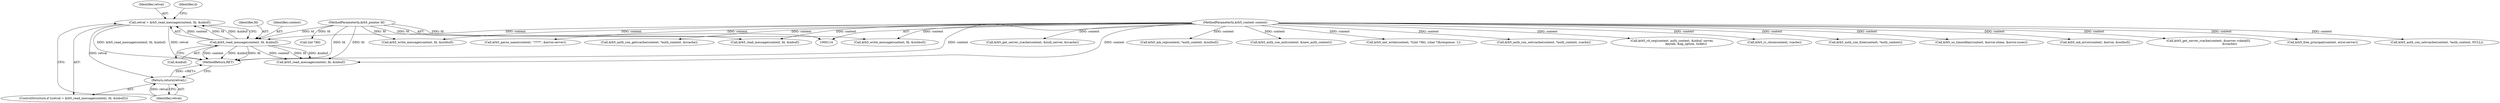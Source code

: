 digraph "0_krb5_102bb6ebf20f9174130c85c3b052ae104e5073ec_0@API" {
"1000166" [label="(Call,retval = krb5_read_message(context, fd, &inbuf))"];
"1000168" [label="(Call,krb5_read_message(context, fd, &inbuf))"];
"1000115" [label="(MethodParameterIn,krb5_context context)"];
"1000117" [label="(MethodParameterIn,krb5_pointer fd)"];
"1000173" [label="(Return,return(retval);)"];
"1000365" [label="(Call,krb5_get_server_rcache(context, &null_server, &rcache))"];
"1000542" [label="(Call,krb5_write_message(context, fd, &outbuf))"];
"1000571" [label="(Call,krb5_mk_rep(context, *auth_context, &outbuf))"];
"1000117" [label="(MethodParameterIn,krb5_pointer fd)"];
"1000620" [label="(MethodReturn,RET)"];
"1000170" [label="(Identifier,fd)"];
"1000303" [label="(Call,krb5_auth_con_init(context, &new_auth_context))"];
"1000288" [label="(Call,krb5_read_message(context, fd, &inbuf))"];
"1000167" [label="(Identifier,retval)"];
"1000115" [label="(MethodParameterIn,krb5_context context)"];
"1000266" [label="(Call,krb5_net_write(context, *((int *)fd), (char *)&response, 1))"];
"1000166" [label="(Call,retval = krb5_read_message(context, fd, &inbuf))"];
"1000174" [label="(Identifier,retval)"];
"1000173" [label="(Return,return(retval);)"];
"1000582" [label="(Call,krb5_write_message(context, fd, &outbuf))"];
"1000376" [label="(Call,krb5_auth_con_setrcache(context, *auth_context, rcache))"];
"1000168" [label="(Call,krb5_read_message(context, fd, &inbuf))"];
"1000176" [label="(Identifier,d)"];
"1000390" [label="(Call,krb5_rd_req(context, auth_context, &inbuf, server,\n                              keytab, &ap_option, ticket))"];
"1000610" [label="(Call,krb5_rc_close(context, rcache))"];
"1000269" [label="(Call,(int *)fd)"];
"1000165" [label="(ControlStructure,if ((retval = krb5_read_message(context, fd, &inbuf))))"];
"1000598" [label="(Call,krb5_auth_con_free(context, *auth_context))"];
"1000415" [label="(Call,krb5_us_timeofday(context, &error.stime, &error.susec))"];
"1000501" [label="(Call,krb5_mk_error(context, &error, &outbuf))"];
"1000341" [label="(Call,krb5_get_server_rcache(context, &server->data[0],\n                                             &rcache))"];
"1000523" [label="(Call,krb5_free_principal(context, error.server))"];
"1000171" [label="(Call,&inbuf)"];
"1000169" [label="(Identifier,context)"];
"1000613" [label="(Call,krb5_auth_con_setrcache(context, *auth_context, NULL))"];
"1000436" [label="(Call,krb5_parse_name(context, \"????\", &error.server))"];
"1000314" [label="(Call,krb5_auth_con_getrcache(context, *auth_context, &rcache))"];
"1000215" [label="(Call,krb5_read_message(context, fd, &inbuf))"];
"1000166" -> "1000165"  [label="AST: "];
"1000166" -> "1000168"  [label="CFG: "];
"1000167" -> "1000166"  [label="AST: "];
"1000168" -> "1000166"  [label="AST: "];
"1000174" -> "1000166"  [label="CFG: "];
"1000176" -> "1000166"  [label="CFG: "];
"1000166" -> "1000620"  [label="DDG: krb5_read_message(context, fd, &inbuf)"];
"1000166" -> "1000620"  [label="DDG: retval"];
"1000168" -> "1000166"  [label="DDG: context"];
"1000168" -> "1000166"  [label="DDG: fd"];
"1000168" -> "1000166"  [label="DDG: &inbuf"];
"1000166" -> "1000173"  [label="DDG: retval"];
"1000168" -> "1000171"  [label="CFG: "];
"1000169" -> "1000168"  [label="AST: "];
"1000170" -> "1000168"  [label="AST: "];
"1000171" -> "1000168"  [label="AST: "];
"1000168" -> "1000620"  [label="DDG: context"];
"1000168" -> "1000620"  [label="DDG: &inbuf"];
"1000168" -> "1000620"  [label="DDG: fd"];
"1000115" -> "1000168"  [label="DDG: context"];
"1000117" -> "1000168"  [label="DDG: fd"];
"1000168" -> "1000215"  [label="DDG: context"];
"1000168" -> "1000215"  [label="DDG: fd"];
"1000168" -> "1000215"  [label="DDG: &inbuf"];
"1000115" -> "1000114"  [label="AST: "];
"1000115" -> "1000620"  [label="DDG: context"];
"1000115" -> "1000215"  [label="DDG: context"];
"1000115" -> "1000266"  [label="DDG: context"];
"1000115" -> "1000288"  [label="DDG: context"];
"1000115" -> "1000303"  [label="DDG: context"];
"1000115" -> "1000314"  [label="DDG: context"];
"1000115" -> "1000341"  [label="DDG: context"];
"1000115" -> "1000365"  [label="DDG: context"];
"1000115" -> "1000376"  [label="DDG: context"];
"1000115" -> "1000390"  [label="DDG: context"];
"1000115" -> "1000415"  [label="DDG: context"];
"1000115" -> "1000436"  [label="DDG: context"];
"1000115" -> "1000501"  [label="DDG: context"];
"1000115" -> "1000523"  [label="DDG: context"];
"1000115" -> "1000542"  [label="DDG: context"];
"1000115" -> "1000571"  [label="DDG: context"];
"1000115" -> "1000582"  [label="DDG: context"];
"1000115" -> "1000598"  [label="DDG: context"];
"1000115" -> "1000610"  [label="DDG: context"];
"1000115" -> "1000613"  [label="DDG: context"];
"1000117" -> "1000114"  [label="AST: "];
"1000117" -> "1000620"  [label="DDG: fd"];
"1000117" -> "1000215"  [label="DDG: fd"];
"1000117" -> "1000269"  [label="DDG: fd"];
"1000117" -> "1000288"  [label="DDG: fd"];
"1000117" -> "1000542"  [label="DDG: fd"];
"1000117" -> "1000582"  [label="DDG: fd"];
"1000173" -> "1000165"  [label="AST: "];
"1000173" -> "1000174"  [label="CFG: "];
"1000174" -> "1000173"  [label="AST: "];
"1000620" -> "1000173"  [label="CFG: "];
"1000173" -> "1000620"  [label="DDG: <RET>"];
"1000174" -> "1000173"  [label="DDG: retval"];
}
